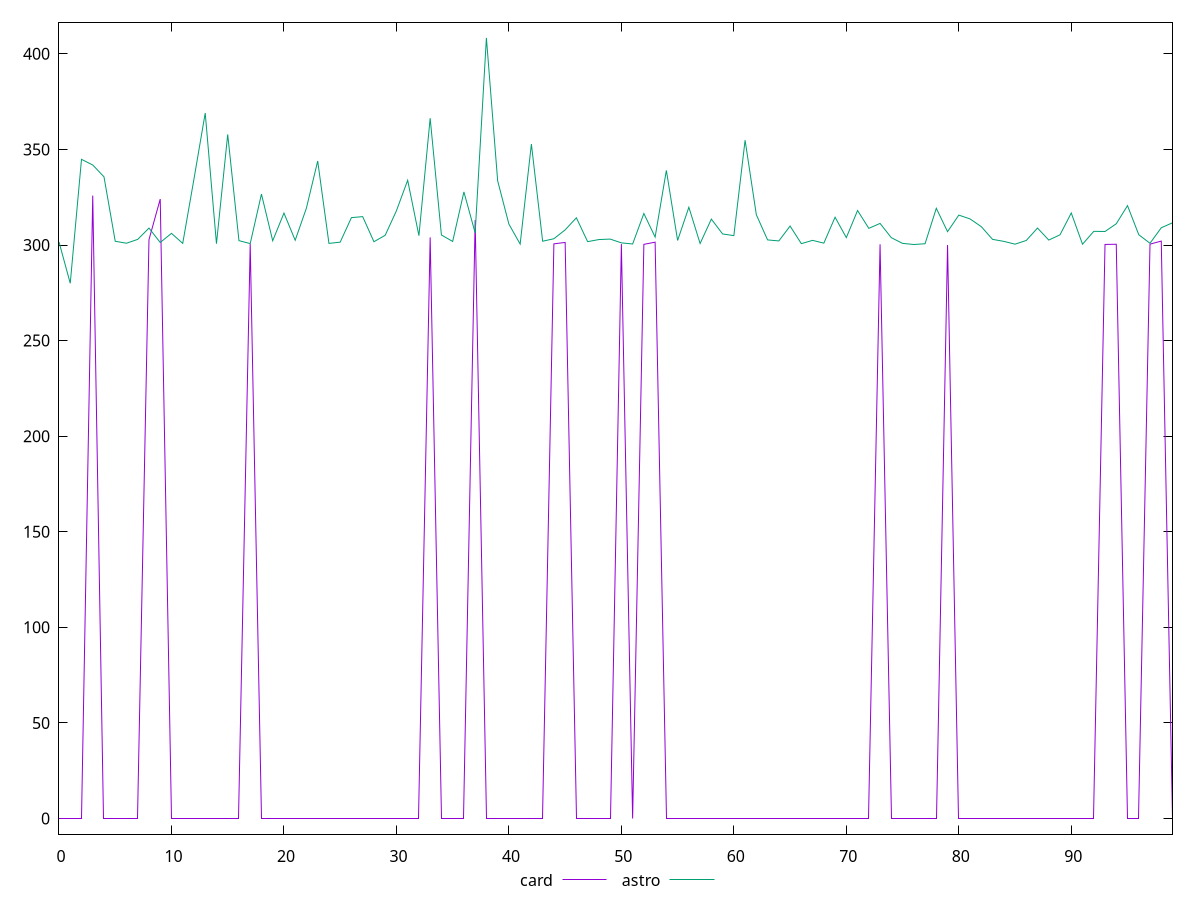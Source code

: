 reset

$card <<EOF
0 0
1 0
2 0
3 325.866
4 0
5 0
6 0
7 0
8 302.816
9 324.06
10 0
11 0
12 0
13 0
14 0
15 0
16 0
17 300.576
18 0
19 0
20 0
21 0
22 0
23 0
24 0
25 0
26 0
27 0
28 0
29 0
30 0
31 0
32 0
33 303.97
34 0
35 0
36 0
37 313.098
38 0
39 0
40 0
41 0
42 0
43 0
44 300.622
45 301.356
46 0
47 0
48 0
49 0
50 300.486
51 0
52 300.354
53 301.496
54 0
55 0
56 0
57 0
58 0
59 0
60 0
61 0
62 0
63 0
64 0
65 0
66 0
67 0
68 0
69 0
70 0
71 0
72 0
73 300.384
74 0
75 0
76 0
77 0
78 0
79 300
80 0
81 0
82 0
83 0
84 0
85 0
86 0
87 0
88 0
89 0
91 0
92 0
93 300.314
94 300.41
95 0
96 0
97 300.468
98 302.062
99 0
EOF

$astro <<EOF
0 301.614
1 279.98500061035156
2 344.83
3 341.864
4 335.686
5 301.964
6 300.948
7 302.962
8 308.86
9 301.336
10 306.11
11 300.866
12 334.546
13 369.0480012893677
14 300.692
15 357.836
16 302.302
17 300.754
18 326.654
19 302.23199999999997
20 316.72
21 302.5
22 319.38
23 343.946
24 300.858
25 301.508
26 314.34
27 314.856
28 301.73199999999997
29 305.094
30 317.922
31 333.874
32 304.89
33 366.346
34 305.264
35 301.876
36 327.794
37 306.348
38 408.35
39 333.616
40 310.952
41 300.50600000000003
42 352.804
43 302
44 303.296
45 307.924
46 314.242
47 301.772
48 302.864
49 303.112
50 301.142
51 300.544
52 316.5
53 304.158
54 339.046
55 302.396
56 319.772
57 300.806
58 313.562
59 305.792
60 304.92
61 354.846
62 315.83
63 302.68
64 302.142
65 309.936
66 300.724
67 302.44
68 300.978
69 314.55
70 303.874
71 318.05
72 308.734
73 311.306
74 303.846
75 300.866
76 300.28
77 300.678
78 319.216
79 306.998
80 315.654
81 313.656
82 309.62
83 302.97
84 301.912
85 300.452
86 302.386
87 308.882
88 302.598
89 305.354
90 316.768
91 300.414
92 307.162
93 307.088
94 311.126
95 320.604
96 305.402
97 300.916
98 309.03
99 311.634
EOF

set key outside below
set xrange [0:99]
set yrange [-8.167:416.517]
set trange [-8.167:416.517]
set terminal svg size 640, 520 enhanced background rgb 'white'
set output "report/report_00029_2021-02-24T13-36-40.390Z/uses-rel-preconnect/comparison/line/2_vs_3.svg"

plot $card title "card" with line, \
     $astro title "astro" with line

reset
